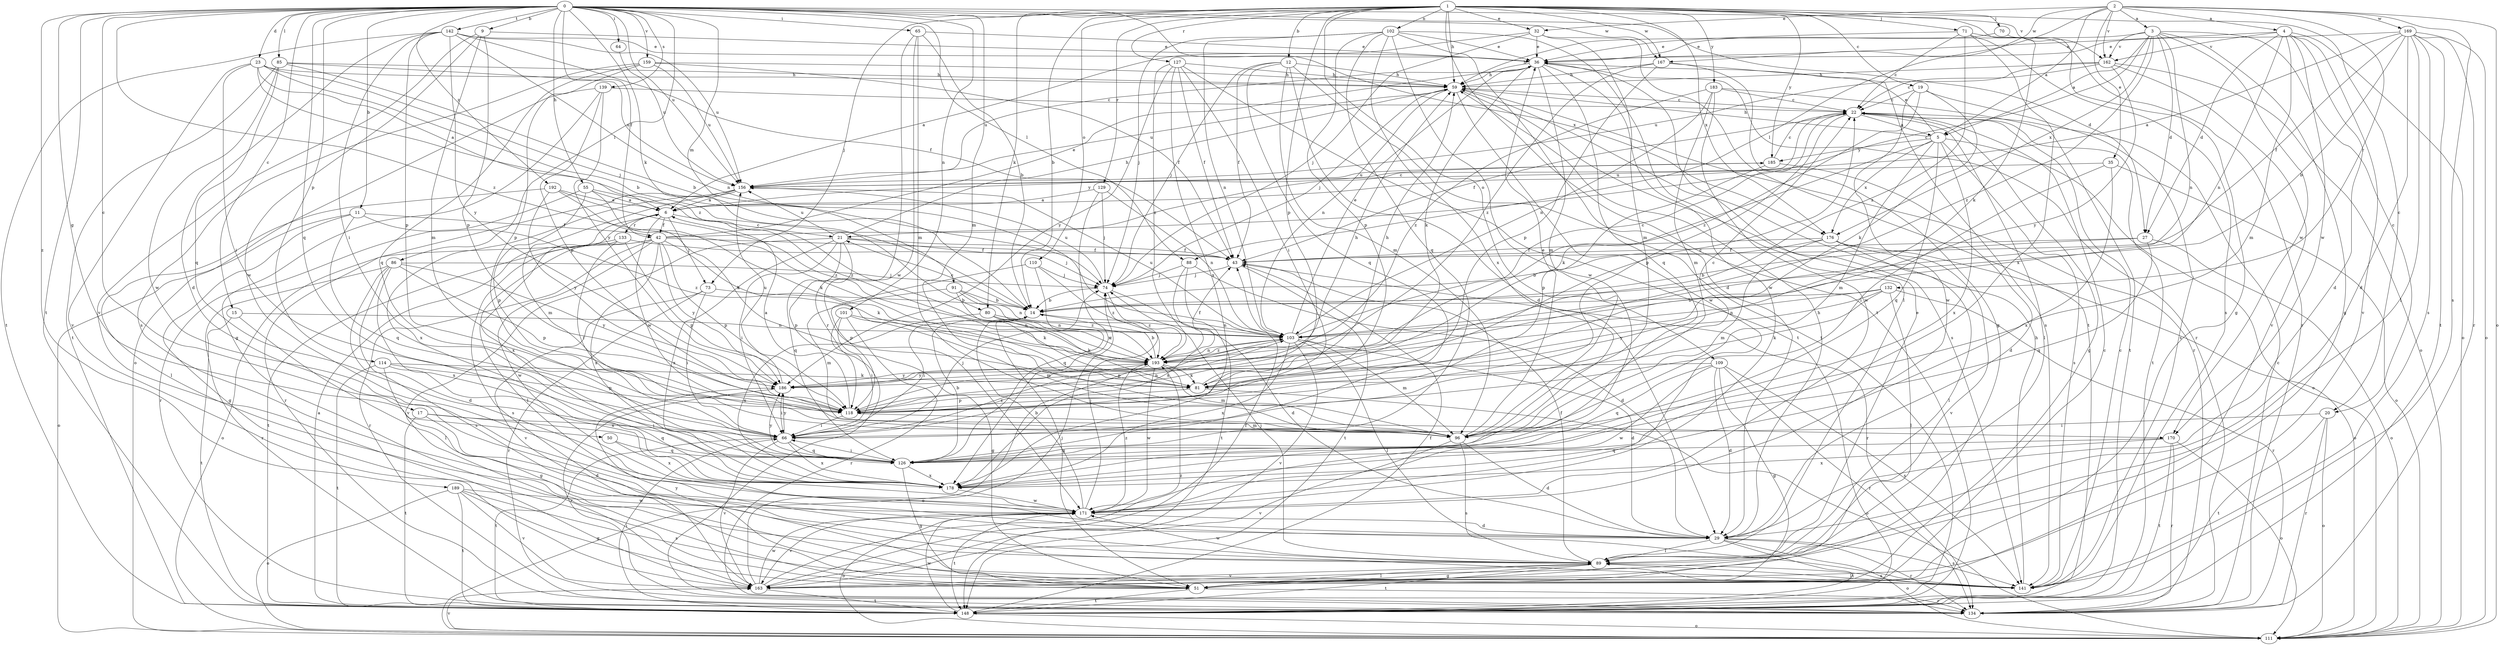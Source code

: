 strict digraph  {
0;
1;
2;
3;
4;
5;
6;
9;
11;
12;
14;
15;
17;
19;
20;
21;
22;
23;
27;
29;
32;
35;
36;
42;
43;
50;
51;
55;
59;
64;
65;
66;
70;
71;
73;
74;
80;
81;
85;
86;
88;
89;
91;
96;
101;
102;
103;
109;
110;
111;
114;
118;
126;
127;
129;
132;
133;
134;
139;
141;
142;
148;
156;
159;
162;
163;
167;
169;
170;
171;
176;
178;
183;
185;
186;
189;
192;
193;
0 -> 9  [label=b];
0 -> 11  [label=b];
0 -> 15  [label=c];
0 -> 17  [label=c];
0 -> 23  [label=d];
0 -> 27  [label=d];
0 -> 42  [label=f];
0 -> 50  [label=g];
0 -> 55  [label=h];
0 -> 64  [label=i];
0 -> 65  [label=i];
0 -> 80  [label=k];
0 -> 85  [label=l];
0 -> 86  [label=l];
0 -> 88  [label=l];
0 -> 91  [label=m];
0 -> 96  [label=m];
0 -> 101  [label=n];
0 -> 114  [label=p];
0 -> 126  [label=q];
0 -> 139  [label=s];
0 -> 142  [label=t];
0 -> 148  [label=t];
0 -> 156  [label=u];
0 -> 159  [label=v];
0 -> 162  [label=v];
0 -> 167  [label=w];
0 -> 176  [label=x];
0 -> 189  [label=z];
0 -> 192  [label=z];
0 -> 193  [label=z];
1 -> 12  [label=b];
1 -> 14  [label=b];
1 -> 19  [label=c];
1 -> 20  [label=c];
1 -> 32  [label=e];
1 -> 59  [label=h];
1 -> 70  [label=j];
1 -> 71  [label=j];
1 -> 73  [label=j];
1 -> 80  [label=k];
1 -> 81  [label=k];
1 -> 102  [label=n];
1 -> 109  [label=o];
1 -> 110  [label=o];
1 -> 118  [label=p];
1 -> 127  [label=r];
1 -> 129  [label=r];
1 -> 148  [label=t];
1 -> 167  [label=w];
1 -> 176  [label=x];
1 -> 183  [label=y];
1 -> 185  [label=y];
2 -> 3  [label=a];
2 -> 4  [label=a];
2 -> 5  [label=a];
2 -> 32  [label=e];
2 -> 35  [label=e];
2 -> 88  [label=l];
2 -> 111  [label=o];
2 -> 132  [label=r];
2 -> 141  [label=s];
2 -> 162  [label=v];
2 -> 167  [label=w];
2 -> 169  [label=w];
3 -> 5  [label=a];
3 -> 20  [label=c];
3 -> 21  [label=c];
3 -> 27  [label=d];
3 -> 51  [label=g];
3 -> 59  [label=h];
3 -> 103  [label=n];
3 -> 162  [label=v];
3 -> 170  [label=w];
3 -> 176  [label=x];
3 -> 193  [label=z];
4 -> 27  [label=d];
4 -> 29  [label=d];
4 -> 36  [label=e];
4 -> 96  [label=m];
4 -> 103  [label=n];
4 -> 111  [label=o];
4 -> 162  [label=v];
4 -> 163  [label=v];
4 -> 170  [label=w];
5 -> 36  [label=e];
5 -> 59  [label=h];
5 -> 81  [label=k];
5 -> 96  [label=m];
5 -> 111  [label=o];
5 -> 126  [label=q];
5 -> 141  [label=s];
5 -> 176  [label=x];
5 -> 178  [label=x];
5 -> 185  [label=y];
6 -> 21  [label=c];
6 -> 42  [label=f];
6 -> 73  [label=j];
6 -> 133  [label=r];
6 -> 170  [label=w];
6 -> 178  [label=x];
6 -> 185  [label=y];
9 -> 36  [label=e];
9 -> 96  [label=m];
9 -> 118  [label=p];
9 -> 163  [label=v];
9 -> 171  [label=w];
11 -> 42  [label=f];
11 -> 51  [label=g];
11 -> 111  [label=o];
11 -> 126  [label=q];
11 -> 193  [label=z];
12 -> 29  [label=d];
12 -> 43  [label=f];
12 -> 59  [label=h];
12 -> 74  [label=j];
12 -> 96  [label=m];
12 -> 126  [label=q];
12 -> 148  [label=t];
14 -> 21  [label=c];
14 -> 51  [label=g];
14 -> 66  [label=i];
14 -> 103  [label=n];
15 -> 89  [label=l];
15 -> 103  [label=n];
15 -> 148  [label=t];
17 -> 29  [label=d];
17 -> 66  [label=i];
17 -> 126  [label=q];
17 -> 148  [label=t];
19 -> 22  [label=c];
19 -> 81  [label=k];
19 -> 141  [label=s];
19 -> 171  [label=w];
19 -> 193  [label=z];
20 -> 66  [label=i];
20 -> 111  [label=o];
20 -> 134  [label=r];
20 -> 148  [label=t];
21 -> 43  [label=f];
21 -> 59  [label=h];
21 -> 66  [label=i];
21 -> 74  [label=j];
21 -> 118  [label=p];
21 -> 126  [label=q];
21 -> 156  [label=u];
21 -> 163  [label=v];
21 -> 178  [label=x];
22 -> 5  [label=a];
22 -> 43  [label=f];
22 -> 51  [label=g];
22 -> 89  [label=l];
22 -> 118  [label=p];
22 -> 148  [label=t];
23 -> 6  [label=a];
23 -> 14  [label=b];
23 -> 59  [label=h];
23 -> 66  [label=i];
23 -> 74  [label=j];
23 -> 163  [label=v];
23 -> 193  [label=z];
27 -> 14  [label=b];
27 -> 43  [label=f];
27 -> 111  [label=o];
27 -> 126  [label=q];
29 -> 59  [label=h];
29 -> 89  [label=l];
29 -> 111  [label=o];
29 -> 134  [label=r];
29 -> 141  [label=s];
29 -> 148  [label=t];
32 -> 6  [label=a];
32 -> 36  [label=e];
32 -> 74  [label=j];
32 -> 96  [label=m];
32 -> 148  [label=t];
35 -> 66  [label=i];
35 -> 111  [label=o];
35 -> 156  [label=u];
35 -> 178  [label=x];
36 -> 59  [label=h];
36 -> 81  [label=k];
36 -> 96  [label=m];
36 -> 126  [label=q];
36 -> 134  [label=r];
36 -> 156  [label=u];
36 -> 171  [label=w];
42 -> 22  [label=c];
42 -> 36  [label=e];
42 -> 43  [label=f];
42 -> 81  [label=k];
42 -> 89  [label=l];
42 -> 118  [label=p];
42 -> 134  [label=r];
42 -> 148  [label=t];
42 -> 171  [label=w];
42 -> 178  [label=x];
42 -> 186  [label=y];
43 -> 74  [label=j];
43 -> 134  [label=r];
43 -> 148  [label=t];
50 -> 126  [label=q];
50 -> 178  [label=x];
51 -> 22  [label=c];
51 -> 89  [label=l];
51 -> 134  [label=r];
51 -> 148  [label=t];
51 -> 186  [label=y];
55 -> 6  [label=a];
55 -> 81  [label=k];
55 -> 118  [label=p];
55 -> 134  [label=r];
55 -> 193  [label=z];
59 -> 22  [label=c];
59 -> 74  [label=j];
59 -> 103  [label=n];
59 -> 134  [label=r];
59 -> 141  [label=s];
59 -> 156  [label=u];
59 -> 171  [label=w];
64 -> 156  [label=u];
65 -> 14  [label=b];
65 -> 36  [label=e];
65 -> 96  [label=m];
65 -> 134  [label=r];
65 -> 171  [label=w];
66 -> 74  [label=j];
66 -> 126  [label=q];
66 -> 148  [label=t];
66 -> 163  [label=v];
66 -> 178  [label=x];
66 -> 186  [label=y];
66 -> 193  [label=z];
70 -> 36  [label=e];
70 -> 51  [label=g];
71 -> 22  [label=c];
71 -> 36  [label=e];
71 -> 134  [label=r];
71 -> 141  [label=s];
71 -> 178  [label=x];
71 -> 193  [label=z];
73 -> 14  [label=b];
73 -> 66  [label=i];
73 -> 134  [label=r];
73 -> 163  [label=v];
74 -> 14  [label=b];
74 -> 29  [label=d];
74 -> 156  [label=u];
74 -> 193  [label=z];
80 -> 81  [label=k];
80 -> 103  [label=n];
80 -> 178  [label=x];
80 -> 193  [label=z];
81 -> 22  [label=c];
81 -> 59  [label=h];
81 -> 111  [label=o];
81 -> 118  [label=p];
85 -> 14  [label=b];
85 -> 59  [label=h];
85 -> 126  [label=q];
85 -> 148  [label=t];
85 -> 156  [label=u];
85 -> 171  [label=w];
86 -> 29  [label=d];
86 -> 74  [label=j];
86 -> 118  [label=p];
86 -> 134  [label=r];
86 -> 141  [label=s];
86 -> 178  [label=x];
86 -> 186  [label=y];
88 -> 29  [label=d];
88 -> 74  [label=j];
88 -> 148  [label=t];
88 -> 178  [label=x];
89 -> 36  [label=e];
89 -> 43  [label=f];
89 -> 51  [label=g];
89 -> 74  [label=j];
89 -> 141  [label=s];
89 -> 148  [label=t];
89 -> 163  [label=v];
89 -> 171  [label=w];
91 -> 14  [label=b];
91 -> 81  [label=k];
91 -> 96  [label=m];
91 -> 103  [label=n];
91 -> 193  [label=z];
96 -> 29  [label=d];
96 -> 36  [label=e];
96 -> 141  [label=s];
96 -> 163  [label=v];
101 -> 51  [label=g];
101 -> 66  [label=i];
101 -> 96  [label=m];
101 -> 103  [label=n];
101 -> 134  [label=r];
102 -> 29  [label=d];
102 -> 36  [label=e];
102 -> 74  [label=j];
102 -> 89  [label=l];
102 -> 103  [label=n];
102 -> 118  [label=p];
102 -> 126  [label=q];
102 -> 171  [label=w];
102 -> 178  [label=x];
103 -> 22  [label=c];
103 -> 29  [label=d];
103 -> 36  [label=e];
103 -> 89  [label=l];
103 -> 96  [label=m];
103 -> 118  [label=p];
103 -> 156  [label=u];
103 -> 163  [label=v];
103 -> 178  [label=x];
103 -> 193  [label=z];
109 -> 29  [label=d];
109 -> 51  [label=g];
109 -> 126  [label=q];
109 -> 134  [label=r];
109 -> 141  [label=s];
109 -> 171  [label=w];
109 -> 186  [label=y];
110 -> 74  [label=j];
110 -> 118  [label=p];
110 -> 126  [label=q];
110 -> 193  [label=z];
111 -> 163  [label=v];
114 -> 51  [label=g];
114 -> 81  [label=k];
114 -> 118  [label=p];
114 -> 148  [label=t];
114 -> 178  [label=x];
118 -> 6  [label=a];
118 -> 22  [label=c];
118 -> 66  [label=i];
118 -> 96  [label=m];
118 -> 103  [label=n];
126 -> 14  [label=b];
126 -> 51  [label=g];
126 -> 66  [label=i];
126 -> 178  [label=x];
126 -> 186  [label=y];
127 -> 43  [label=f];
127 -> 59  [label=h];
127 -> 66  [label=i];
127 -> 148  [label=t];
127 -> 178  [label=x];
127 -> 186  [label=y];
127 -> 193  [label=z];
129 -> 6  [label=a];
129 -> 74  [label=j];
129 -> 103  [label=n];
129 -> 178  [label=x];
132 -> 14  [label=b];
132 -> 81  [label=k];
132 -> 89  [label=l];
132 -> 103  [label=n];
132 -> 134  [label=r];
132 -> 186  [label=y];
133 -> 43  [label=f];
133 -> 66  [label=i];
133 -> 111  [label=o];
133 -> 118  [label=p];
133 -> 141  [label=s];
134 -> 22  [label=c];
139 -> 22  [label=c];
139 -> 51  [label=g];
139 -> 111  [label=o];
139 -> 118  [label=p];
139 -> 186  [label=y];
141 -> 22  [label=c];
141 -> 59  [label=h];
141 -> 89  [label=l];
142 -> 29  [label=d];
142 -> 36  [label=e];
142 -> 43  [label=f];
142 -> 66  [label=i];
142 -> 103  [label=n];
142 -> 118  [label=p];
142 -> 148  [label=t];
142 -> 156  [label=u];
142 -> 186  [label=y];
148 -> 6  [label=a];
148 -> 43  [label=f];
148 -> 66  [label=i];
148 -> 111  [label=o];
148 -> 171  [label=w];
156 -> 6  [label=a];
156 -> 96  [label=m];
156 -> 134  [label=r];
156 -> 178  [label=x];
159 -> 43  [label=f];
159 -> 59  [label=h];
159 -> 118  [label=p];
159 -> 126  [label=q];
159 -> 141  [label=s];
159 -> 156  [label=u];
162 -> 22  [label=c];
162 -> 59  [label=h];
162 -> 111  [label=o];
162 -> 156  [label=u];
162 -> 163  [label=v];
162 -> 186  [label=y];
163 -> 43  [label=f];
163 -> 74  [label=j];
163 -> 148  [label=t];
163 -> 171  [label=w];
163 -> 193  [label=z];
167 -> 51  [label=g];
167 -> 59  [label=h];
167 -> 118  [label=p];
167 -> 141  [label=s];
167 -> 193  [label=z];
169 -> 6  [label=a];
169 -> 14  [label=b];
169 -> 29  [label=d];
169 -> 36  [label=e];
169 -> 43  [label=f];
169 -> 89  [label=l];
169 -> 111  [label=o];
169 -> 134  [label=r];
169 -> 141  [label=s];
169 -> 148  [label=t];
170 -> 111  [label=o];
170 -> 126  [label=q];
170 -> 134  [label=r];
170 -> 148  [label=t];
170 -> 178  [label=x];
171 -> 14  [label=b];
171 -> 29  [label=d];
171 -> 74  [label=j];
171 -> 111  [label=o];
171 -> 148  [label=t];
171 -> 163  [label=v];
171 -> 193  [label=z];
176 -> 14  [label=b];
176 -> 43  [label=f];
176 -> 89  [label=l];
176 -> 96  [label=m];
176 -> 111  [label=o];
176 -> 163  [label=v];
178 -> 171  [label=w];
183 -> 22  [label=c];
183 -> 96  [label=m];
183 -> 103  [label=n];
183 -> 148  [label=t];
183 -> 171  [label=w];
183 -> 193  [label=z];
185 -> 22  [label=c];
185 -> 29  [label=d];
185 -> 118  [label=p];
185 -> 156  [label=u];
186 -> 59  [label=h];
186 -> 66  [label=i];
186 -> 134  [label=r];
186 -> 156  [label=u];
189 -> 51  [label=g];
189 -> 111  [label=o];
189 -> 141  [label=s];
189 -> 148  [label=t];
189 -> 163  [label=v];
189 -> 171  [label=w];
192 -> 6  [label=a];
192 -> 81  [label=k];
192 -> 89  [label=l];
192 -> 186  [label=y];
192 -> 193  [label=z];
193 -> 14  [label=b];
193 -> 43  [label=f];
193 -> 81  [label=k];
193 -> 96  [label=m];
193 -> 103  [label=n];
193 -> 111  [label=o];
193 -> 171  [label=w];
193 -> 186  [label=y];
}
